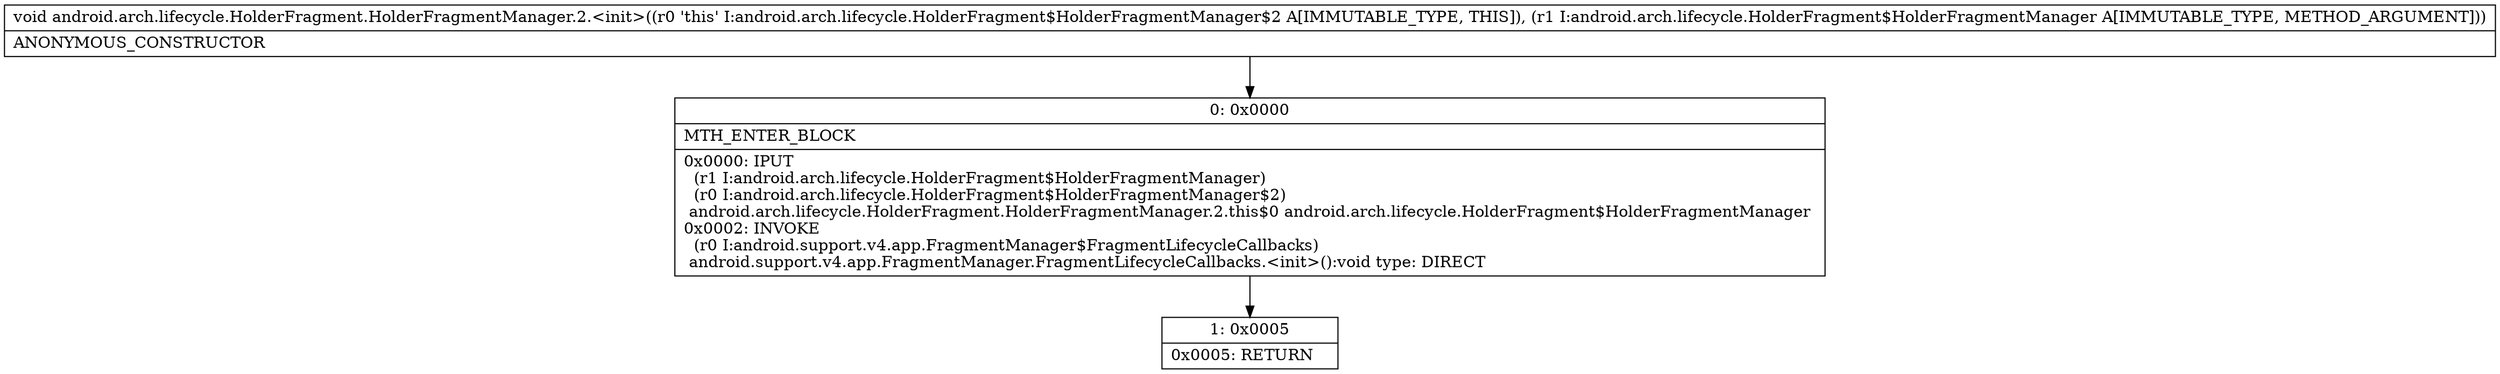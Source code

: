 digraph "CFG forandroid.arch.lifecycle.HolderFragment.HolderFragmentManager.2.\<init\>(Landroid\/arch\/lifecycle\/HolderFragment$HolderFragmentManager;)V" {
Node_0 [shape=record,label="{0\:\ 0x0000|MTH_ENTER_BLOCK\l|0x0000: IPUT  \l  (r1 I:android.arch.lifecycle.HolderFragment$HolderFragmentManager)\l  (r0 I:android.arch.lifecycle.HolderFragment$HolderFragmentManager$2)\l android.arch.lifecycle.HolderFragment.HolderFragmentManager.2.this$0 android.arch.lifecycle.HolderFragment$HolderFragmentManager \l0x0002: INVOKE  \l  (r0 I:android.support.v4.app.FragmentManager$FragmentLifecycleCallbacks)\l android.support.v4.app.FragmentManager.FragmentLifecycleCallbacks.\<init\>():void type: DIRECT \l}"];
Node_1 [shape=record,label="{1\:\ 0x0005|0x0005: RETURN   \l}"];
MethodNode[shape=record,label="{void android.arch.lifecycle.HolderFragment.HolderFragmentManager.2.\<init\>((r0 'this' I:android.arch.lifecycle.HolderFragment$HolderFragmentManager$2 A[IMMUTABLE_TYPE, THIS]), (r1 I:android.arch.lifecycle.HolderFragment$HolderFragmentManager A[IMMUTABLE_TYPE, METHOD_ARGUMENT]))  | ANONYMOUS_CONSTRUCTOR\l}"];
MethodNode -> Node_0;
Node_0 -> Node_1;
}

